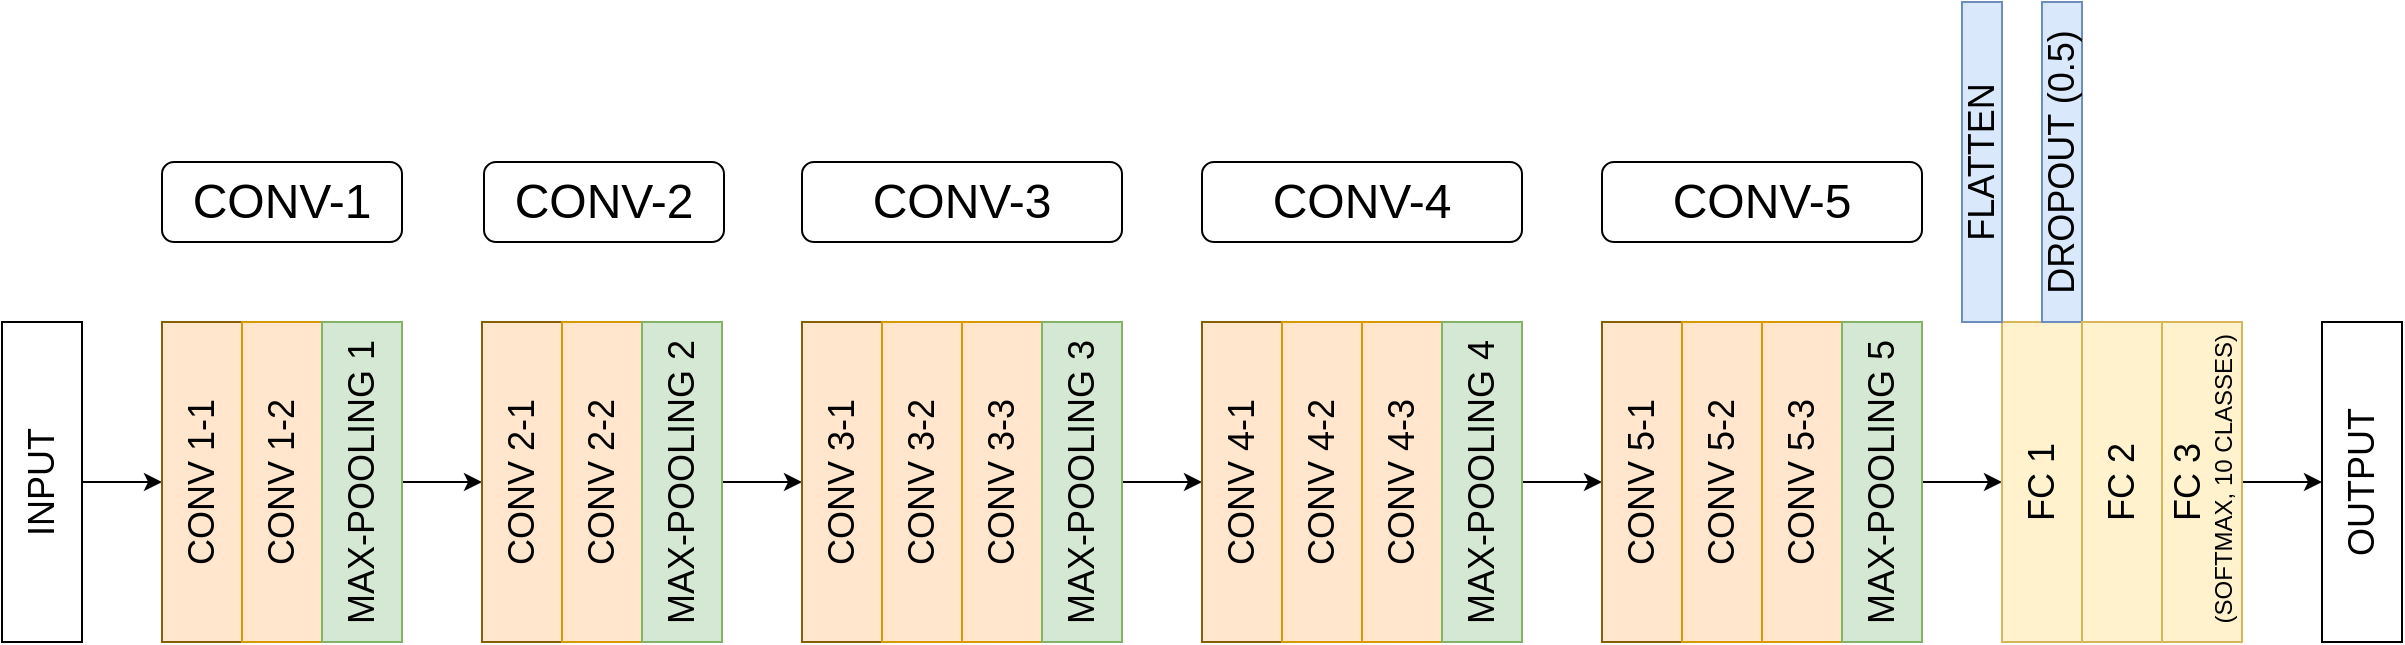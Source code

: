 <mxfile version="16.5.2" type="github"><diagram id="RzE1xxKOCAMfOHsTt04t" name="Page-1"><mxGraphModel dx="1412" dy="898" grid="1" gridSize="10" guides="1" tooltips="1" connect="1" arrows="1" fold="1" page="0" pageScale="1" pageWidth="850" pageHeight="1100" math="0" shadow="0"><root><mxCell id="0"/><mxCell id="1" parent="0"/><mxCell id="65GqqxQCFxLWCUhT1o5p-29" value="" style="edgeStyle=orthogonalEdgeStyle;rounded=0;orthogonalLoop=1;jettySize=auto;html=1;fontSize=18;entryX=0.5;entryY=0;entryDx=0;entryDy=0;" parent="1" source="65GqqxQCFxLWCUhT1o5p-1" target="65GqqxQCFxLWCUhT1o5p-3" edge="1"><mxGeometry relative="1" as="geometry"/></mxCell><mxCell id="65GqqxQCFxLWCUhT1o5p-1" value="&lt;div style=&quot;font-size: 18px&quot;&gt;&lt;font style=&quot;font-size: 18px&quot;&gt;INPUT&lt;/font&gt;&lt;/div&gt;" style="rounded=0;whiteSpace=wrap;html=1;rotation=-90;" parent="1" vertex="1"><mxGeometry x="-20" y="340" width="160" height="40" as="geometry"/></mxCell><mxCell id="65GqqxQCFxLWCUhT1o5p-3" value="&lt;div&gt;&lt;font style=&quot;font-size: 18px&quot;&gt;CONV 1-1&lt;/font&gt;&lt;/div&gt;" style="rounded=0;whiteSpace=wrap;html=1;rotation=-90;align=center;fillColor=#ffe6cc;strokeColor=#856000;" parent="1" vertex="1"><mxGeometry x="60" y="340" width="160" height="40" as="geometry"/></mxCell><mxCell id="65GqqxQCFxLWCUhT1o5p-4" value="&lt;div&gt;&lt;font style=&quot;font-size: 18px&quot;&gt;CONV 1-2&lt;/font&gt;&lt;/div&gt;" style="rounded=0;whiteSpace=wrap;html=1;rotation=-90;align=center;fillColor=#ffe6cc;strokeColor=#d79b00;" parent="1" vertex="1"><mxGeometry x="100" y="340" width="160" height="40" as="geometry"/></mxCell><mxCell id="65GqqxQCFxLWCUhT1o5p-32" value="" style="edgeStyle=orthogonalEdgeStyle;rounded=0;orthogonalLoop=1;jettySize=auto;html=1;fontSize=18;entryX=0.5;entryY=0;entryDx=0;entryDy=0;" parent="1" source="65GqqxQCFxLWCUhT1o5p-5" target="65GqqxQCFxLWCUhT1o5p-6" edge="1"><mxGeometry relative="1" as="geometry"/></mxCell><mxCell id="65GqqxQCFxLWCUhT1o5p-5" value="&lt;div style=&quot;font-size: 18px&quot;&gt;&lt;font style=&quot;font-size: 18px&quot;&gt;MAX-POOLING 1&lt;br&gt;&lt;/font&gt;&lt;/div&gt;&lt;font style=&quot;font-size: 18px&quot;&gt;&lt;/font&gt;" style="rounded=0;whiteSpace=wrap;html=1;rotation=-90;align=center;fillColor=#d5e8d4;strokeColor=#82b366;" parent="1" vertex="1"><mxGeometry x="140" y="340" width="160" height="40" as="geometry"/></mxCell><mxCell id="65GqqxQCFxLWCUhT1o5p-6" value="&lt;div&gt;&lt;font style=&quot;font-size: 18px&quot;&gt;CONV 2-1&lt;/font&gt;&lt;/div&gt;" style="rounded=0;whiteSpace=wrap;html=1;rotation=-90;align=center;fillColor=#ffe6cc;strokeColor=#856000;" parent="1" vertex="1"><mxGeometry x="220" y="340" width="160" height="40" as="geometry"/></mxCell><mxCell id="65GqqxQCFxLWCUhT1o5p-7" value="&lt;div&gt;&lt;font style=&quot;font-size: 18px&quot;&gt;CONV 2-2&lt;/font&gt;&lt;/div&gt;" style="rounded=0;whiteSpace=wrap;html=1;rotation=-90;align=center;fillColor=#ffe6cc;strokeColor=#d79b00;" parent="1" vertex="1"><mxGeometry x="260" y="340" width="160" height="40" as="geometry"/></mxCell><mxCell id="65GqqxQCFxLWCUhT1o5p-33" value="" style="edgeStyle=orthogonalEdgeStyle;rounded=0;orthogonalLoop=1;jettySize=auto;html=1;fontSize=18;entryX=0.5;entryY=0;entryDx=0;entryDy=0;" parent="1" source="65GqqxQCFxLWCUhT1o5p-8" target="65GqqxQCFxLWCUhT1o5p-10" edge="1"><mxGeometry relative="1" as="geometry"><mxPoint x="450" y="360" as="targetPoint"/></mxGeometry></mxCell><mxCell id="65GqqxQCFxLWCUhT1o5p-8" value="&lt;div style=&quot;font-size: 18px&quot;&gt;&lt;font style=&quot;font-size: 18px&quot;&gt;MAX-POOLING 2&lt;br&gt;&lt;/font&gt;&lt;/div&gt;" style="rounded=0;whiteSpace=wrap;html=1;rotation=-90;align=center;fillColor=#d5e8d4;strokeColor=#82b366;" parent="1" vertex="1"><mxGeometry x="300" y="340" width="160" height="40" as="geometry"/></mxCell><mxCell id="65GqqxQCFxLWCUhT1o5p-10" value="&lt;div&gt;&lt;font style=&quot;font-size: 18px&quot;&gt;CONV 3-1&lt;/font&gt;&lt;/div&gt;" style="rounded=0;whiteSpace=wrap;html=1;rotation=-90;align=center;fillColor=#ffe6cc;strokeColor=#856000;" parent="1" vertex="1"><mxGeometry x="380" y="340" width="160" height="40" as="geometry"/></mxCell><mxCell id="65GqqxQCFxLWCUhT1o5p-11" value="&lt;div&gt;&lt;font style=&quot;font-size: 18px&quot;&gt;CONV 3-3&lt;/font&gt;&lt;/div&gt;" style="rounded=0;whiteSpace=wrap;html=1;rotation=-90;align=center;fillColor=#ffe6cc;strokeColor=#d79b00;" parent="1" vertex="1"><mxGeometry x="460" y="340" width="160" height="40" as="geometry"/></mxCell><mxCell id="65GqqxQCFxLWCUhT1o5p-12" value="&lt;div&gt;&lt;font style=&quot;font-size: 18px&quot;&gt;CONV 3-2&lt;/font&gt;&lt;/div&gt;" style="rounded=0;whiteSpace=wrap;html=1;rotation=-90;align=center;fillColor=#ffe6cc;strokeColor=#d79b00;" parent="1" vertex="1"><mxGeometry x="420" y="340" width="160" height="40" as="geometry"/></mxCell><mxCell id="65GqqxQCFxLWCUhT1o5p-34" value="" style="edgeStyle=orthogonalEdgeStyle;rounded=0;orthogonalLoop=1;jettySize=auto;html=1;fontSize=18;entryX=0.5;entryY=0;entryDx=0;entryDy=0;" parent="1" source="65GqqxQCFxLWCUhT1o5p-13" target="65GqqxQCFxLWCUhT1o5p-14" edge="1"><mxGeometry relative="1" as="geometry"/></mxCell><mxCell id="65GqqxQCFxLWCUhT1o5p-13" value="&lt;div style=&quot;font-size: 18px&quot;&gt;&lt;font style=&quot;font-size: 18px&quot;&gt;MAX-POOLING 3&lt;br&gt;&lt;/font&gt;&lt;/div&gt;" style="rounded=0;whiteSpace=wrap;html=1;rotation=-90;align=center;fillColor=#d5e8d4;strokeColor=#82b366;" parent="1" vertex="1"><mxGeometry x="500" y="340" width="160" height="40" as="geometry"/></mxCell><mxCell id="65GqqxQCFxLWCUhT1o5p-14" value="&lt;div&gt;&lt;font style=&quot;font-size: 18px&quot;&gt;CONV 4-1&lt;/font&gt;&lt;/div&gt;" style="rounded=0;whiteSpace=wrap;html=1;rotation=-90;align=center;fillColor=#ffe6cc;strokeColor=#856000;" parent="1" vertex="1"><mxGeometry x="580" y="340" width="160" height="40" as="geometry"/></mxCell><mxCell id="65GqqxQCFxLWCUhT1o5p-15" value="&lt;div&gt;&lt;font style=&quot;font-size: 18px&quot;&gt;CONV 4-3&lt;/font&gt;&lt;/div&gt;" style="rounded=0;whiteSpace=wrap;html=1;rotation=-90;align=center;fillColor=#ffe6cc;strokeColor=#d79b00;" parent="1" vertex="1"><mxGeometry x="660" y="340" width="160" height="40" as="geometry"/></mxCell><mxCell id="65GqqxQCFxLWCUhT1o5p-16" value="&lt;div&gt;&lt;font style=&quot;font-size: 18px&quot;&gt;CONV 4-2&lt;/font&gt;&lt;/div&gt;" style="rounded=0;whiteSpace=wrap;html=1;rotation=-90;align=center;fillColor=#ffe6cc;strokeColor=#d79b00;" parent="1" vertex="1"><mxGeometry x="620" y="340" width="160" height="40" as="geometry"/></mxCell><mxCell id="65GqqxQCFxLWCUhT1o5p-35" value="" style="edgeStyle=orthogonalEdgeStyle;rounded=0;orthogonalLoop=1;jettySize=auto;html=1;fontSize=18;entryX=0.5;entryY=0;entryDx=0;entryDy=0;" parent="1" source="65GqqxQCFxLWCUhT1o5p-17" target="65GqqxQCFxLWCUhT1o5p-18" edge="1"><mxGeometry relative="1" as="geometry"/></mxCell><mxCell id="65GqqxQCFxLWCUhT1o5p-17" value="&lt;div style=&quot;font-size: 18px&quot;&gt;&lt;font style=&quot;font-size: 18px&quot;&gt;MAX-POOLING 4&lt;/font&gt;&lt;/div&gt;" style="rounded=0;whiteSpace=wrap;html=1;rotation=-90;align=center;fillColor=#d5e8d4;strokeColor=#82b366;" parent="1" vertex="1"><mxGeometry x="700" y="340" width="160" height="40" as="geometry"/></mxCell><mxCell id="65GqqxQCFxLWCUhT1o5p-18" value="&lt;div&gt;&lt;font style=&quot;font-size: 18px&quot;&gt;CONV 5-1&lt;/font&gt;&lt;/div&gt;" style="rounded=0;whiteSpace=wrap;html=1;rotation=-90;align=center;fillColor=#ffe6cc;strokeColor=#856000;" parent="1" vertex="1"><mxGeometry x="780" y="340" width="160" height="40" as="geometry"/></mxCell><mxCell id="65GqqxQCFxLWCUhT1o5p-19" value="&lt;div&gt;&lt;font style=&quot;font-size: 18px&quot;&gt;CONV 5-3&lt;/font&gt;&lt;/div&gt;" style="rounded=0;whiteSpace=wrap;html=1;rotation=-90;align=center;fillColor=#ffe6cc;strokeColor=#d79b00;" parent="1" vertex="1"><mxGeometry x="860" y="340" width="160" height="40" as="geometry"/></mxCell><mxCell id="65GqqxQCFxLWCUhT1o5p-20" value="&lt;div&gt;&lt;font style=&quot;font-size: 18px&quot;&gt;CONV 5-2&lt;/font&gt;&lt;/div&gt;" style="rounded=0;whiteSpace=wrap;html=1;rotation=-90;align=center;fillColor=#ffe6cc;strokeColor=#d79b00;" parent="1" vertex="1"><mxGeometry x="820" y="340" width="160" height="40" as="geometry"/></mxCell><mxCell id="65GqqxQCFxLWCUhT1o5p-36" value="" style="edgeStyle=orthogonalEdgeStyle;rounded=0;orthogonalLoop=1;jettySize=auto;html=1;fontSize=18;entryX=0.5;entryY=0;entryDx=0;entryDy=0;" parent="1" source="65GqqxQCFxLWCUhT1o5p-21" target="65GqqxQCFxLWCUhT1o5p-23" edge="1"><mxGeometry relative="1" as="geometry"/></mxCell><mxCell id="65GqqxQCFxLWCUhT1o5p-21" value="&lt;div style=&quot;font-size: 18px&quot;&gt;&lt;font style=&quot;font-size: 18px&quot;&gt;MAX-POOLING 5&lt;br&gt;&lt;/font&gt;&lt;/div&gt;" style="rounded=0;whiteSpace=wrap;html=1;rotation=-90;align=center;fillColor=#d5e8d4;strokeColor=#82b366;" parent="1" vertex="1"><mxGeometry x="900" y="340" width="160" height="40" as="geometry"/></mxCell><mxCell id="65GqqxQCFxLWCUhT1o5p-23" value="&lt;div style=&quot;font-size: 18px&quot;&gt;&lt;font style=&quot;font-size: 18px&quot;&gt;FC 1&lt;br&gt;&lt;/font&gt;&lt;/div&gt;" style="rounded=0;whiteSpace=wrap;html=1;rotation=-90;fillColor=#fff2cc;strokeColor=#d6b656;" parent="1" vertex="1"><mxGeometry x="980" y="340" width="160" height="40" as="geometry"/></mxCell><mxCell id="65GqqxQCFxLWCUhT1o5p-24" value="&lt;div&gt;&lt;font style=&quot;font-size: 18px&quot;&gt;DROPOUT (0.5)&lt;/font&gt;&lt;/div&gt;" style="rounded=0;whiteSpace=wrap;html=1;rotation=-90;fillColor=#dae8fc;strokeColor=#6c8ebf;" parent="1" vertex="1"><mxGeometry x="990" y="190" width="160" height="20" as="geometry"/></mxCell><mxCell id="65GqqxQCFxLWCUhT1o5p-25" value="&lt;font style=&quot;font-size: 18px&quot;&gt;FLATTEN&lt;/font&gt;" style="rounded=0;whiteSpace=wrap;html=1;rotation=-90;fillColor=#dae8fc;strokeColor=#6c8ebf;" parent="1" vertex="1"><mxGeometry x="950" y="190" width="160" height="20" as="geometry"/></mxCell><mxCell id="65GqqxQCFxLWCUhT1o5p-26" value="&lt;div style=&quot;font-size: 18px&quot;&gt;&lt;font style=&quot;font-size: 18px&quot;&gt;FC 2&lt;br&gt;&lt;/font&gt;&lt;/div&gt;" style="rounded=0;whiteSpace=wrap;html=1;rotation=-90;fillColor=#fff2cc;strokeColor=#d6b656;" parent="1" vertex="1"><mxGeometry x="1020" y="340" width="160" height="40" as="geometry"/></mxCell><mxCell id="65GqqxQCFxLWCUhT1o5p-37" style="edgeStyle=orthogonalEdgeStyle;rounded=0;orthogonalLoop=1;jettySize=auto;html=1;fontSize=18;entryX=0.5;entryY=0;entryDx=0;entryDy=0;" parent="1" source="65GqqxQCFxLWCUhT1o5p-27" target="65GqqxQCFxLWCUhT1o5p-28" edge="1"><mxGeometry relative="1" as="geometry"><mxPoint x="1180" y="370" as="targetPoint"/></mxGeometry></mxCell><mxCell id="65GqqxQCFxLWCUhT1o5p-27" value="&lt;div style=&quot;font-size: 18px&quot;&gt;&lt;font style=&quot;font-size: 18px&quot;&gt;FC 3&lt;br&gt;&lt;/font&gt;&lt;/div&gt;&amp;nbsp;(SOFTMAX, 10 CLASSES)" style="rounded=0;whiteSpace=wrap;html=1;rotation=-90;fillColor=#fff2cc;strokeColor=#d6b656;" parent="1" vertex="1"><mxGeometry x="1060" y="340" width="160" height="40" as="geometry"/></mxCell><mxCell id="65GqqxQCFxLWCUhT1o5p-28" value="&lt;font style=&quot;font-size: 18px&quot;&gt;OUTPUT&lt;/font&gt;" style="rounded=0;whiteSpace=wrap;html=1;rotation=-90;" parent="1" vertex="1"><mxGeometry x="1140" y="340" width="160" height="40" as="geometry"/></mxCell><mxCell id="IuOCv12zmpkd84v63Iwv-1" value="&lt;font style=&quot;font-size: 24px&quot;&gt;CONV-1&lt;/font&gt;" style="rounded=1;whiteSpace=wrap;html=1;" vertex="1" parent="1"><mxGeometry x="120" y="200" width="120" height="40" as="geometry"/></mxCell><mxCell id="IuOCv12zmpkd84v63Iwv-3" value="&lt;font style=&quot;font-size: 24px&quot;&gt;CONV-2&lt;/font&gt;" style="rounded=1;whiteSpace=wrap;html=1;" vertex="1" parent="1"><mxGeometry x="281" y="200" width="120" height="40" as="geometry"/></mxCell><mxCell id="IuOCv12zmpkd84v63Iwv-4" value="&lt;font style=&quot;font-size: 24px&quot;&gt;CONV-3&lt;/font&gt;" style="rounded=1;whiteSpace=wrap;html=1;" vertex="1" parent="1"><mxGeometry x="440" y="200" width="160" height="40" as="geometry"/></mxCell><mxCell id="IuOCv12zmpkd84v63Iwv-5" value="&lt;font style=&quot;font-size: 24px&quot;&gt;CONV-4&lt;/font&gt;" style="rounded=1;whiteSpace=wrap;html=1;" vertex="1" parent="1"><mxGeometry x="640" y="200" width="160" height="40" as="geometry"/></mxCell><mxCell id="IuOCv12zmpkd84v63Iwv-6" value="&lt;font style=&quot;font-size: 24px&quot;&gt;CONV-5&lt;/font&gt;" style="rounded=1;whiteSpace=wrap;html=1;" vertex="1" parent="1"><mxGeometry x="840" y="200" width="160" height="40" as="geometry"/></mxCell></root></mxGraphModel></diagram></mxfile>